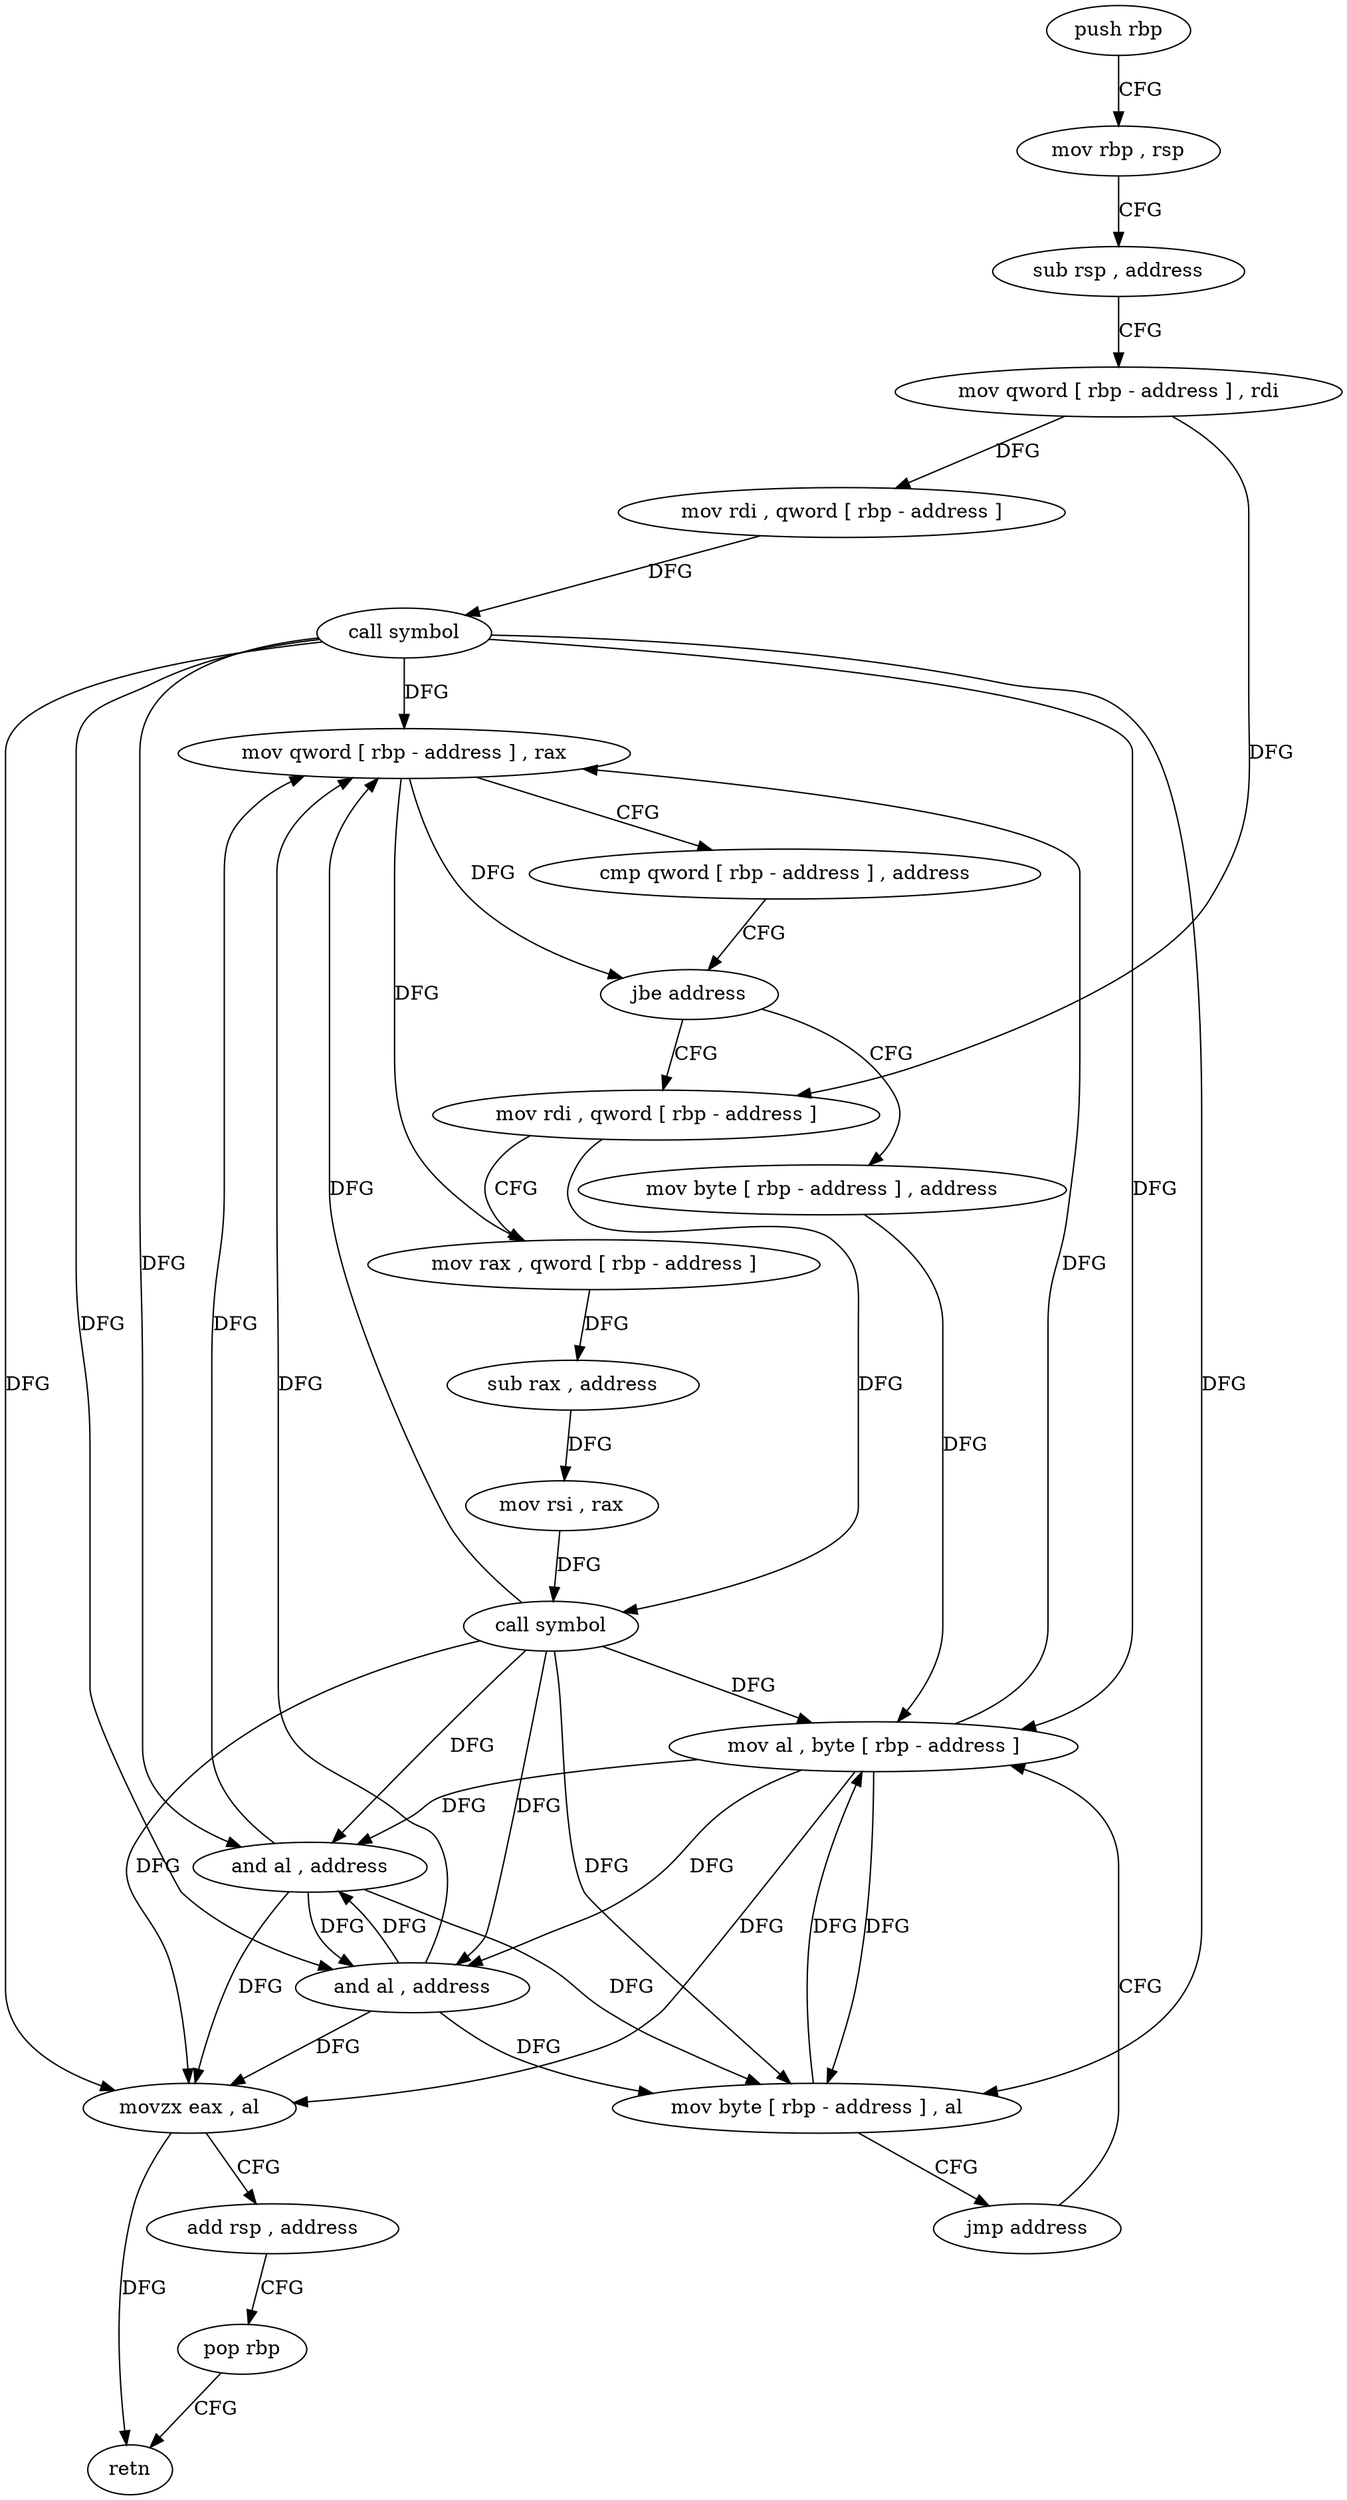 digraph "func" {
"260448" [label = "push rbp" ]
"260449" [label = "mov rbp , rsp" ]
"260452" [label = "sub rsp , address" ]
"260456" [label = "mov qword [ rbp - address ] , rdi" ]
"260460" [label = "mov rdi , qword [ rbp - address ]" ]
"260464" [label = "call symbol" ]
"260469" [label = "mov qword [ rbp - address ] , rax" ]
"260473" [label = "cmp qword [ rbp - address ] , address" ]
"260478" [label = "jbe address" ]
"260516" [label = "mov byte [ rbp - address ] , address" ]
"260484" [label = "mov rdi , qword [ rbp - address ]" ]
"260520" [label = "mov al , byte [ rbp - address ]" ]
"260488" [label = "mov rax , qword [ rbp - address ]" ]
"260492" [label = "sub rax , address" ]
"260498" [label = "mov rsi , rax" ]
"260501" [label = "call symbol" ]
"260506" [label = "and al , address" ]
"260508" [label = "mov byte [ rbp - address ] , al" ]
"260511" [label = "jmp address" ]
"260523" [label = "and al , address" ]
"260525" [label = "movzx eax , al" ]
"260528" [label = "add rsp , address" ]
"260532" [label = "pop rbp" ]
"260533" [label = "retn" ]
"260448" -> "260449" [ label = "CFG" ]
"260449" -> "260452" [ label = "CFG" ]
"260452" -> "260456" [ label = "CFG" ]
"260456" -> "260460" [ label = "DFG" ]
"260456" -> "260484" [ label = "DFG" ]
"260460" -> "260464" [ label = "DFG" ]
"260464" -> "260469" [ label = "DFG" ]
"260464" -> "260506" [ label = "DFG" ]
"260464" -> "260508" [ label = "DFG" ]
"260464" -> "260520" [ label = "DFG" ]
"260464" -> "260523" [ label = "DFG" ]
"260464" -> "260525" [ label = "DFG" ]
"260469" -> "260473" [ label = "CFG" ]
"260469" -> "260478" [ label = "DFG" ]
"260469" -> "260488" [ label = "DFG" ]
"260473" -> "260478" [ label = "CFG" ]
"260478" -> "260516" [ label = "CFG" ]
"260478" -> "260484" [ label = "CFG" ]
"260516" -> "260520" [ label = "DFG" ]
"260484" -> "260488" [ label = "CFG" ]
"260484" -> "260501" [ label = "DFG" ]
"260520" -> "260523" [ label = "DFG" ]
"260520" -> "260469" [ label = "DFG" ]
"260520" -> "260506" [ label = "DFG" ]
"260520" -> "260508" [ label = "DFG" ]
"260520" -> "260525" [ label = "DFG" ]
"260488" -> "260492" [ label = "DFG" ]
"260492" -> "260498" [ label = "DFG" ]
"260498" -> "260501" [ label = "DFG" ]
"260501" -> "260506" [ label = "DFG" ]
"260501" -> "260469" [ label = "DFG" ]
"260501" -> "260508" [ label = "DFG" ]
"260501" -> "260520" [ label = "DFG" ]
"260501" -> "260523" [ label = "DFG" ]
"260501" -> "260525" [ label = "DFG" ]
"260506" -> "260508" [ label = "DFG" ]
"260506" -> "260469" [ label = "DFG" ]
"260506" -> "260523" [ label = "DFG" ]
"260506" -> "260525" [ label = "DFG" ]
"260508" -> "260511" [ label = "CFG" ]
"260508" -> "260520" [ label = "DFG" ]
"260511" -> "260520" [ label = "CFG" ]
"260523" -> "260525" [ label = "DFG" ]
"260523" -> "260469" [ label = "DFG" ]
"260523" -> "260506" [ label = "DFG" ]
"260523" -> "260508" [ label = "DFG" ]
"260525" -> "260528" [ label = "CFG" ]
"260525" -> "260533" [ label = "DFG" ]
"260528" -> "260532" [ label = "CFG" ]
"260532" -> "260533" [ label = "CFG" ]
}
